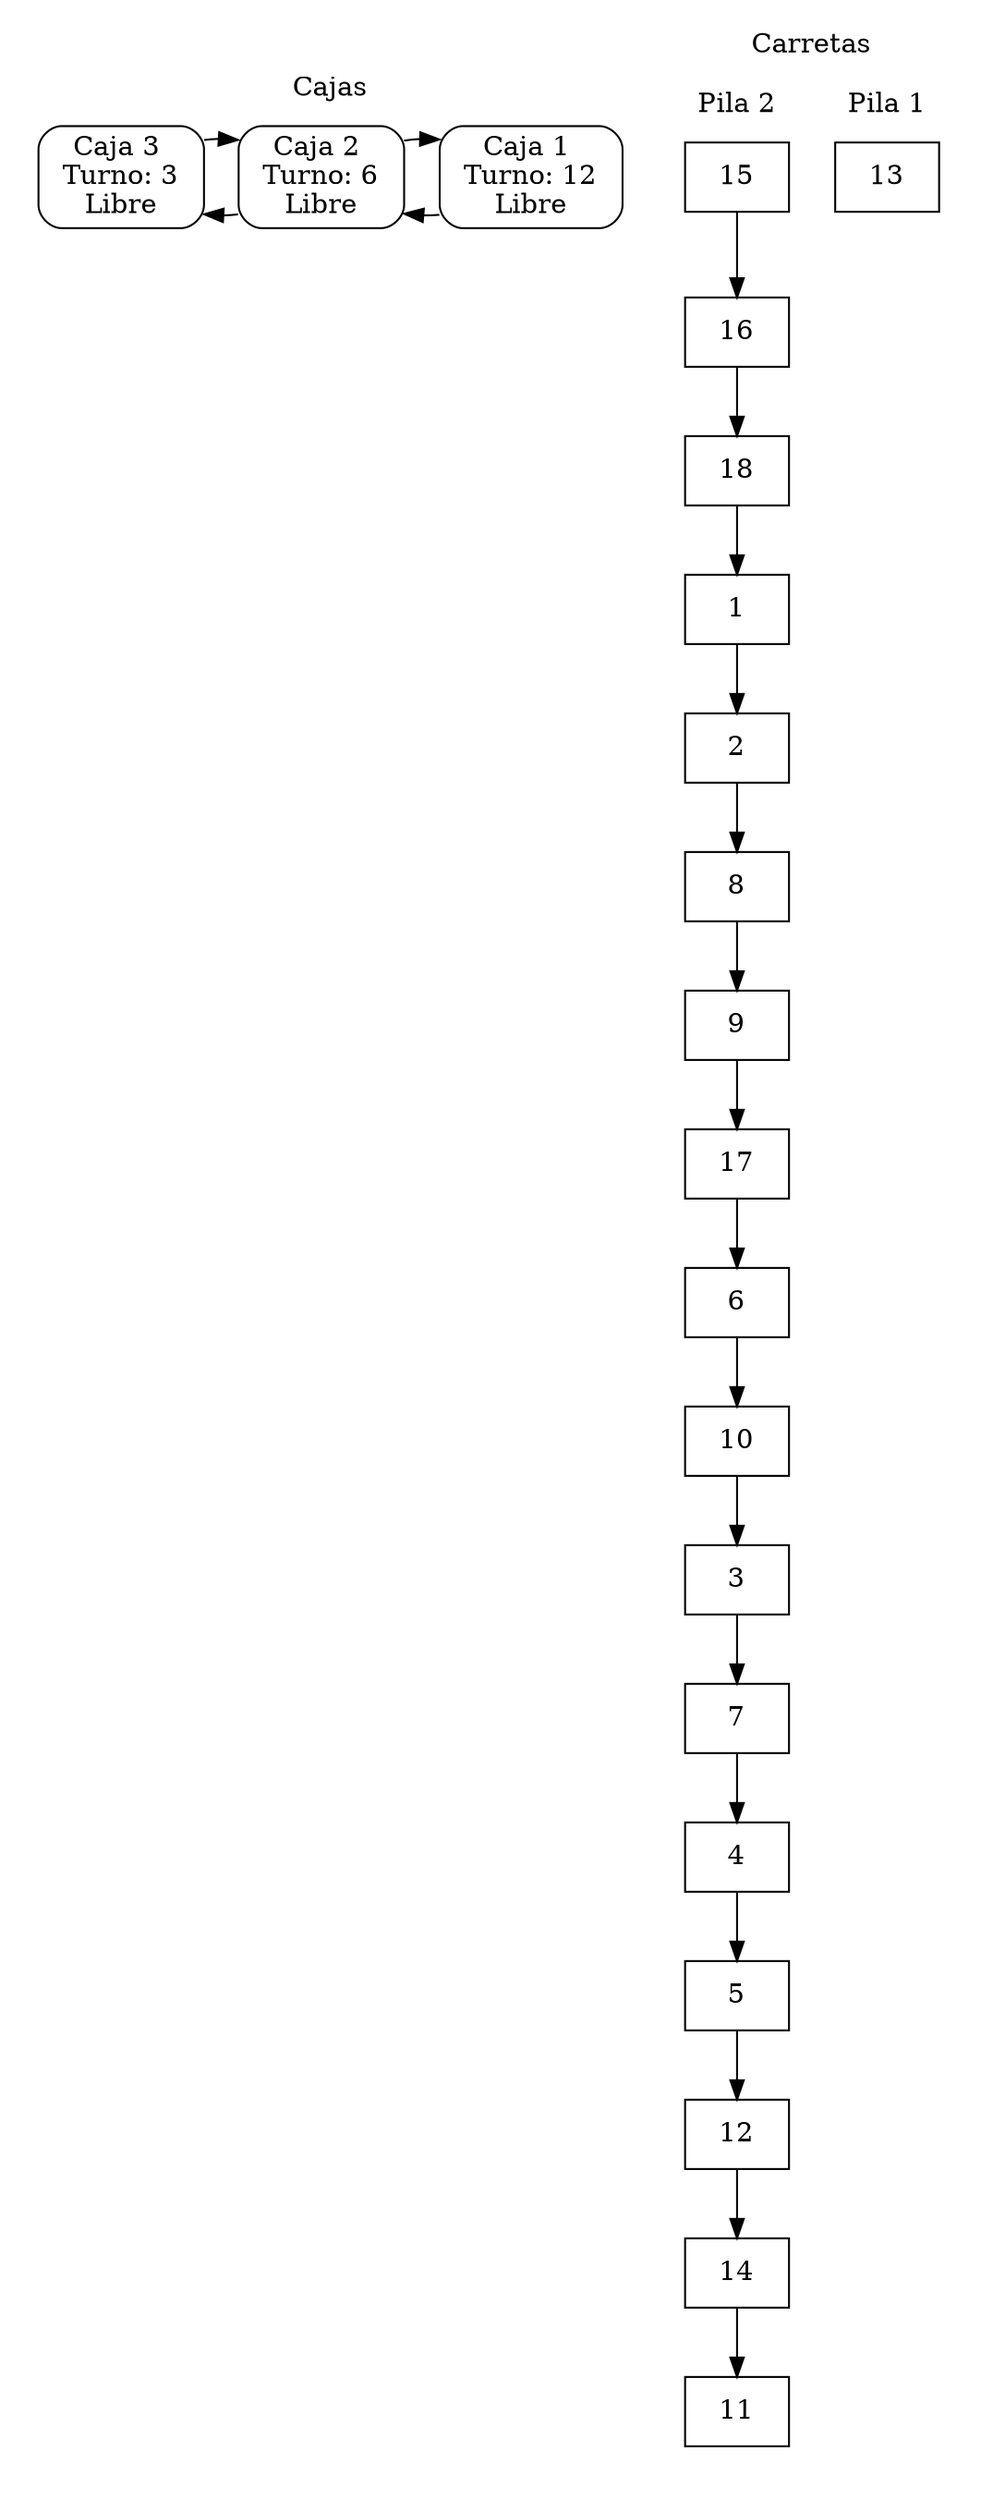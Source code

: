 digraph G{subgraph cluster_cajas {label = "Cajas";	style=filled;style=filled;color=white;node [style=rounded,color=black,shape=box];f1->f2[constraint=false];f1[label="Caja 1 
 Turno: 12 
 Libre "];f2->f3[constraint=false];f2->f1[constraint=false];f2[label="Caja 2 
 Turno: 6 
 Libre "];f3->f2[constraint=false];f3[label="Caja 3 
 Turno: 3 
 Libre "];}subgraph cluster_pagar{label = "Cola de espera a pagar";style=filled;style=filled;color=white;node [shape=box,color=black,style=rounded];}subgraph cluster_compras{label = " compras ";style=filled;style=filled;color=white;node [style=rounded,color=black,shape=box];}subgraph cluster_carretas{label ="Carretas";style=filled;color=white;subgraph cluster_b{label = " Pila 1 ";style=filled;style=filled;color=white;node [shape=box,color=black];b13[label=" 13 "];}subgraph cluster_c{label = " Pila 2 ";style=filled;style=filled;color=white;node [shape=box,color=black];c15->c16;c15[label=" 15 "];c16->c18;c16[label=" 16 "];c18->c1;c18[label=" 18 "];c1->c2;c1[label=" 1 "];c2->c8;c2[label=" 2 "];c8->c9;c8[label=" 8 "];c9->c17;c9[label=" 9 "];c17->c6;c17[label=" 17 "];c6->c10;c6[label=" 6 "];c10->c3;c10[label=" 10 "];c3->c7;c3[label=" 3 "];c7->c4;c7[label=" 7 "];c4->c5;c4[label=" 4 "];c5->c12;c5[label=" 5 "];c12->c14;c12[label=" 12 "];c14->c11;c14[label=" 14 "];c11[label=" 11 "];}}subgraph cluster_a{label = " Cola de espera ";style=filled;style=filled;color=white;node [shape=box,color=black];} }